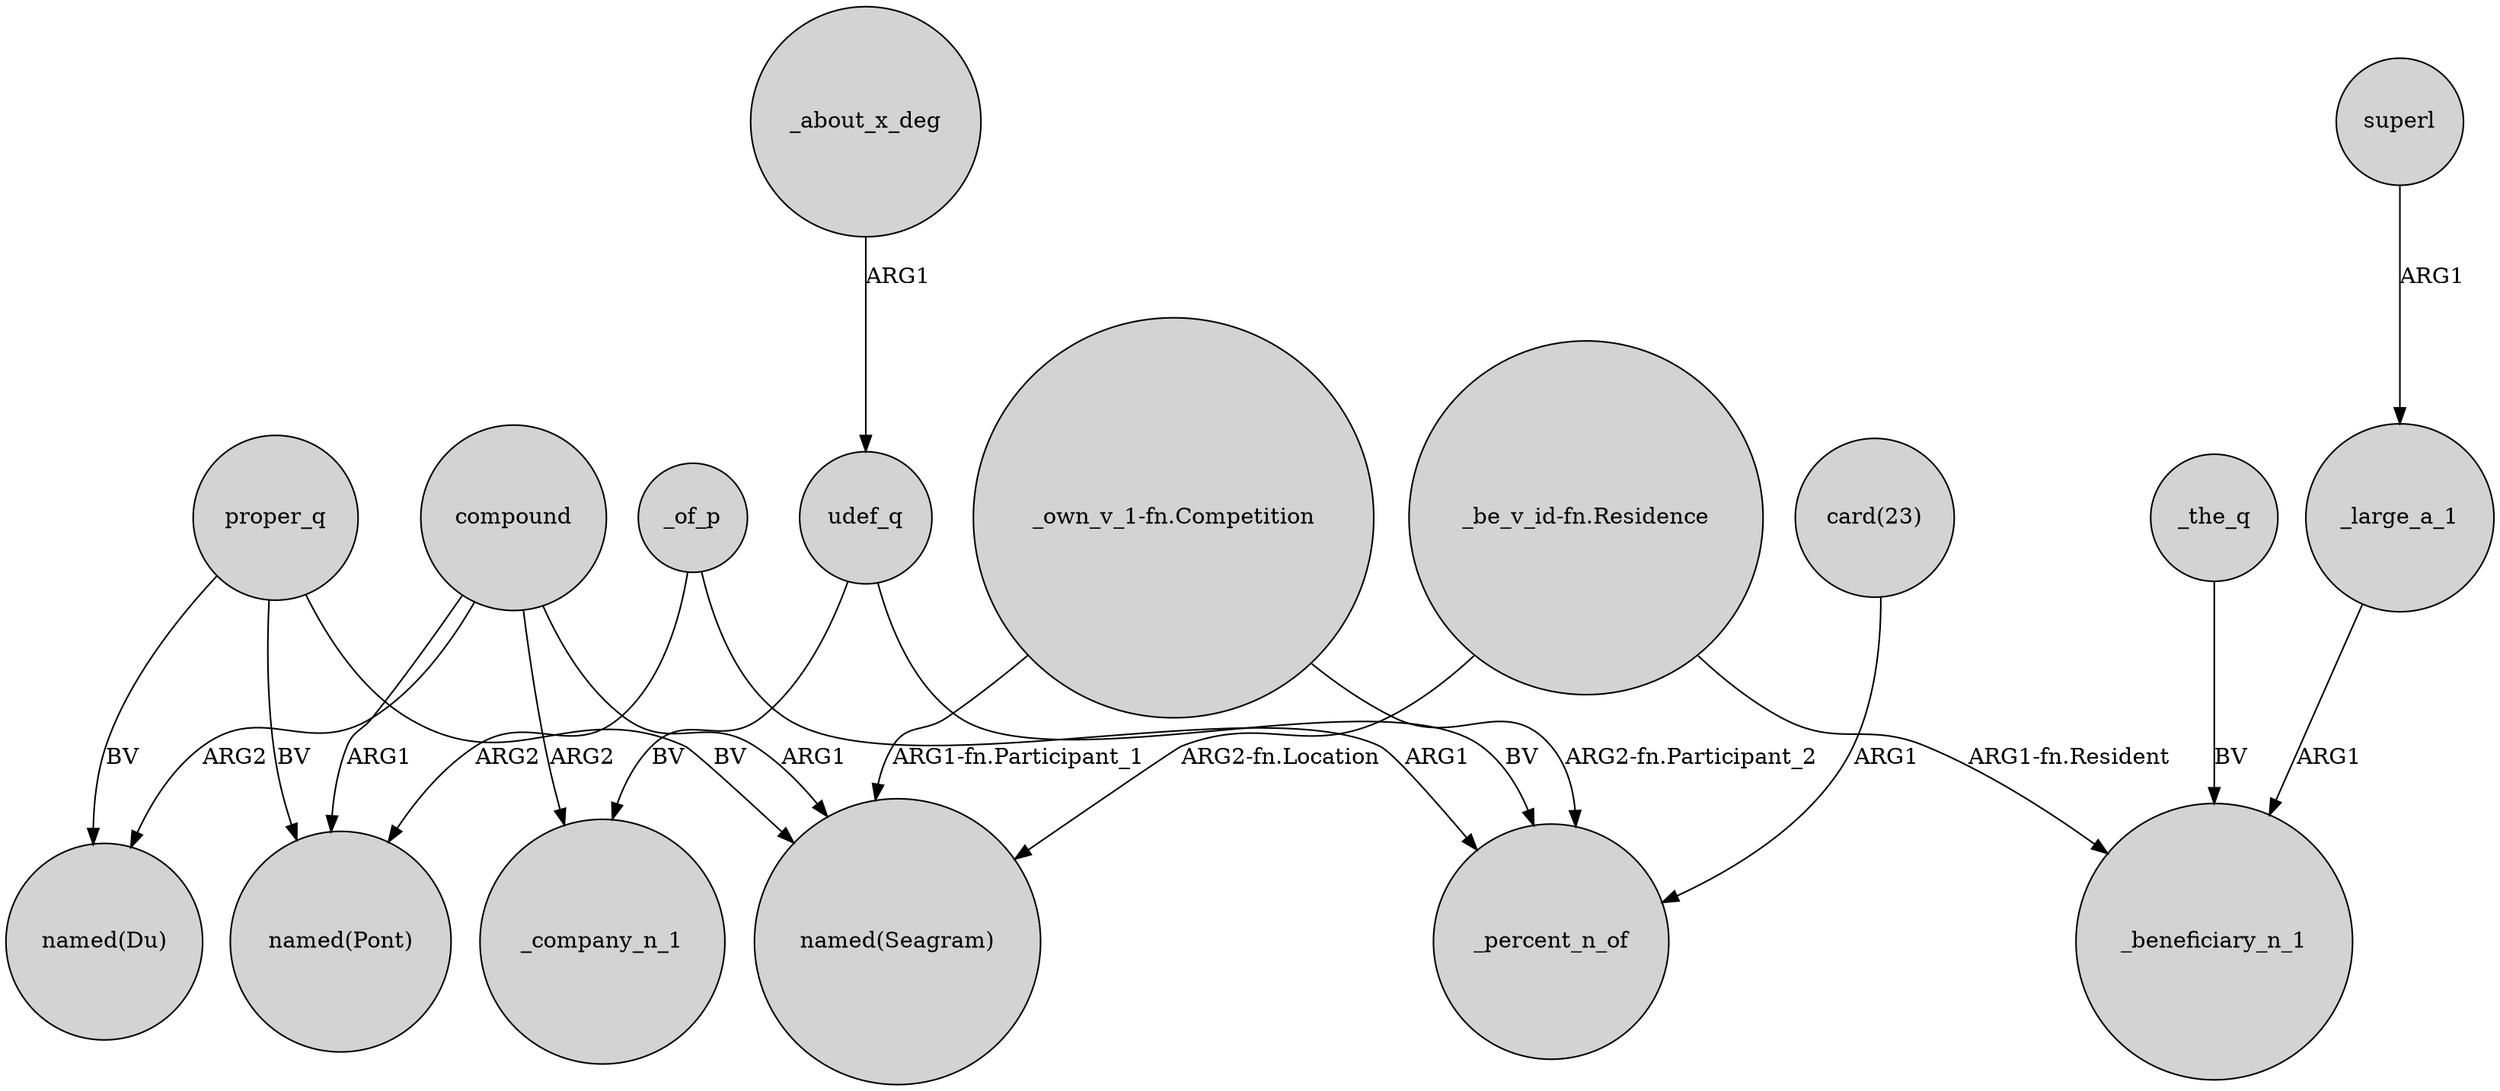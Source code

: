digraph {
	node [shape=circle style=filled]
	compound -> "named(Du)" [label=ARG2]
	"_own_v_1-fn.Competition" -> "named(Seagram)" [label="ARG1-fn.Participant_1"]
	_the_q -> _beneficiary_n_1 [label=BV]
	compound -> _company_n_1 [label=ARG2]
	udef_q -> _company_n_1 [label=BV]
	proper_q -> "named(Du)" [label=BV]
	_of_p -> "named(Pont)" [label=ARG2]
	_large_a_1 -> _beneficiary_n_1 [label=ARG1]
	compound -> "named(Seagram)" [label=ARG1]
	"card(23)" -> _percent_n_of [label=ARG1]
	_of_p -> _percent_n_of [label=ARG1]
	"_be_v_id-fn.Residence" -> _beneficiary_n_1 [label="ARG1-fn.Resident"]
	compound -> "named(Pont)" [label=ARG1]
	_about_x_deg -> udef_q [label=ARG1]
	proper_q -> "named(Pont)" [label=BV]
	proper_q -> "named(Seagram)" [label=BV]
	udef_q -> _percent_n_of [label=BV]
	"_be_v_id-fn.Residence" -> "named(Seagram)" [label="ARG2-fn.Location"]
	superl -> _large_a_1 [label=ARG1]
	"_own_v_1-fn.Competition" -> _percent_n_of [label="ARG2-fn.Participant_2"]
}
